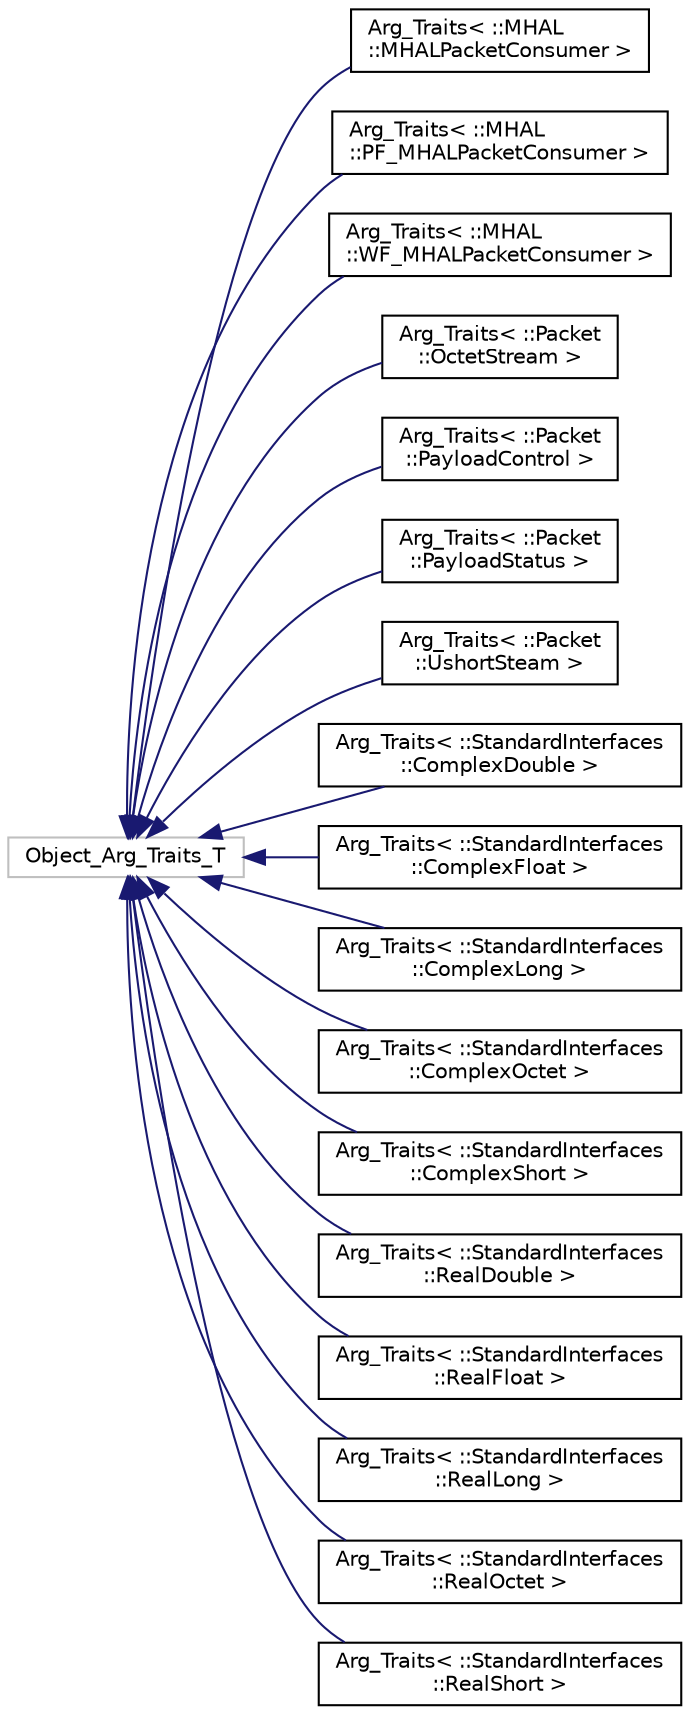 digraph "Graphical Class Hierarchy"
{
 // INTERACTIVE_SVG=YES
  edge [fontname="Helvetica",fontsize="10",labelfontname="Helvetica",labelfontsize="10"];
  node [fontname="Helvetica",fontsize="10",shape=record];
  rankdir="LR";
  Node1 [label="Object_Arg_Traits_T",height=0.2,width=0.4,color="grey75", fillcolor="white", style="filled"];
  Node1 -> Node2 [dir="back",color="midnightblue",fontsize="10",style="solid",fontname="Helvetica"];
  Node2 [label="Arg_Traits\< ::MHAL\l::MHALPacketConsumer \>",height=0.2,width=0.4,color="black", fillcolor="white", style="filled",URL="$class_t_a_o_1_1_arg___traits_3_01_1_1_m_h_a_l_1_1_m_h_a_l_packet_consumer_01_4.html"];
  Node1 -> Node3 [dir="back",color="midnightblue",fontsize="10",style="solid",fontname="Helvetica"];
  Node3 [label="Arg_Traits\< ::MHAL\l::PF_MHALPacketConsumer \>",height=0.2,width=0.4,color="black", fillcolor="white", style="filled",URL="$class_t_a_o_1_1_arg___traits_3_01_1_1_m_h_a_l_1_1_p_f___m_h_a_l_packet_consumer_01_4.html"];
  Node1 -> Node4 [dir="back",color="midnightblue",fontsize="10",style="solid",fontname="Helvetica"];
  Node4 [label="Arg_Traits\< ::MHAL\l::WF_MHALPacketConsumer \>",height=0.2,width=0.4,color="black", fillcolor="white", style="filled",URL="$class_t_a_o_1_1_arg___traits_3_01_1_1_m_h_a_l_1_1_w_f___m_h_a_l_packet_consumer_01_4.html"];
  Node1 -> Node5 [dir="back",color="midnightblue",fontsize="10",style="solid",fontname="Helvetica"];
  Node5 [label="Arg_Traits\< ::Packet\l::OctetStream \>",height=0.2,width=0.4,color="black", fillcolor="white", style="filled",URL="$class_t_a_o_1_1_arg___traits_3_01_1_1_packet_1_1_octet_stream_01_4.html"];
  Node1 -> Node6 [dir="back",color="midnightblue",fontsize="10",style="solid",fontname="Helvetica"];
  Node6 [label="Arg_Traits\< ::Packet\l::PayloadControl \>",height=0.2,width=0.4,color="black", fillcolor="white", style="filled",URL="$class_t_a_o_1_1_arg___traits_3_01_1_1_packet_1_1_payload_control_01_4.html"];
  Node1 -> Node7 [dir="back",color="midnightblue",fontsize="10",style="solid",fontname="Helvetica"];
  Node7 [label="Arg_Traits\< ::Packet\l::PayloadStatus \>",height=0.2,width=0.4,color="black", fillcolor="white", style="filled",URL="$class_t_a_o_1_1_arg___traits_3_01_1_1_packet_1_1_payload_status_01_4.html"];
  Node1 -> Node8 [dir="back",color="midnightblue",fontsize="10",style="solid",fontname="Helvetica"];
  Node8 [label="Arg_Traits\< ::Packet\l::UshortSteam \>",height=0.2,width=0.4,color="black", fillcolor="white", style="filled",URL="$class_t_a_o_1_1_arg___traits_3_01_1_1_packet_1_1_ushort_steam_01_4.html"];
  Node1 -> Node9 [dir="back",color="midnightblue",fontsize="10",style="solid",fontname="Helvetica"];
  Node9 [label="Arg_Traits\< ::StandardInterfaces\l::ComplexDouble \>",height=0.2,width=0.4,color="black", fillcolor="white", style="filled",URL="$class_t_a_o_1_1_arg___traits_3_01_1_1_standard_interfaces_1_1_complex_double_01_4.html"];
  Node1 -> Node10 [dir="back",color="midnightblue",fontsize="10",style="solid",fontname="Helvetica"];
  Node10 [label="Arg_Traits\< ::StandardInterfaces\l::ComplexFloat \>",height=0.2,width=0.4,color="black", fillcolor="white", style="filled",URL="$class_t_a_o_1_1_arg___traits_3_01_1_1_standard_interfaces_1_1_complex_float_01_4.html"];
  Node1 -> Node11 [dir="back",color="midnightblue",fontsize="10",style="solid",fontname="Helvetica"];
  Node11 [label="Arg_Traits\< ::StandardInterfaces\l::ComplexLong \>",height=0.2,width=0.4,color="black", fillcolor="white", style="filled",URL="$class_t_a_o_1_1_arg___traits_3_01_1_1_standard_interfaces_1_1_complex_long_01_4.html"];
  Node1 -> Node12 [dir="back",color="midnightblue",fontsize="10",style="solid",fontname="Helvetica"];
  Node12 [label="Arg_Traits\< ::StandardInterfaces\l::ComplexOctet \>",height=0.2,width=0.4,color="black", fillcolor="white", style="filled",URL="$class_t_a_o_1_1_arg___traits_3_01_1_1_standard_interfaces_1_1_complex_octet_01_4.html"];
  Node1 -> Node13 [dir="back",color="midnightblue",fontsize="10",style="solid",fontname="Helvetica"];
  Node13 [label="Arg_Traits\< ::StandardInterfaces\l::ComplexShort \>",height=0.2,width=0.4,color="black", fillcolor="white", style="filled",URL="$class_t_a_o_1_1_arg___traits_3_01_1_1_standard_interfaces_1_1_complex_short_01_4.html"];
  Node1 -> Node14 [dir="back",color="midnightblue",fontsize="10",style="solid",fontname="Helvetica"];
  Node14 [label="Arg_Traits\< ::StandardInterfaces\l::RealDouble \>",height=0.2,width=0.4,color="black", fillcolor="white", style="filled",URL="$class_t_a_o_1_1_arg___traits_3_01_1_1_standard_interfaces_1_1_real_double_01_4.html"];
  Node1 -> Node15 [dir="back",color="midnightblue",fontsize="10",style="solid",fontname="Helvetica"];
  Node15 [label="Arg_Traits\< ::StandardInterfaces\l::RealFloat \>",height=0.2,width=0.4,color="black", fillcolor="white", style="filled",URL="$class_t_a_o_1_1_arg___traits_3_01_1_1_standard_interfaces_1_1_real_float_01_4.html"];
  Node1 -> Node16 [dir="back",color="midnightblue",fontsize="10",style="solid",fontname="Helvetica"];
  Node16 [label="Arg_Traits\< ::StandardInterfaces\l::RealLong \>",height=0.2,width=0.4,color="black", fillcolor="white", style="filled",URL="$class_t_a_o_1_1_arg___traits_3_01_1_1_standard_interfaces_1_1_real_long_01_4.html"];
  Node1 -> Node17 [dir="back",color="midnightblue",fontsize="10",style="solid",fontname="Helvetica"];
  Node17 [label="Arg_Traits\< ::StandardInterfaces\l::RealOctet \>",height=0.2,width=0.4,color="black", fillcolor="white", style="filled",URL="$class_t_a_o_1_1_arg___traits_3_01_1_1_standard_interfaces_1_1_real_octet_01_4.html"];
  Node1 -> Node18 [dir="back",color="midnightblue",fontsize="10",style="solid",fontname="Helvetica"];
  Node18 [label="Arg_Traits\< ::StandardInterfaces\l::RealShort \>",height=0.2,width=0.4,color="black", fillcolor="white", style="filled",URL="$class_t_a_o_1_1_arg___traits_3_01_1_1_standard_interfaces_1_1_real_short_01_4.html"];
}
